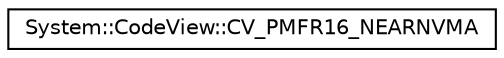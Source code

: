 digraph G
{
  edge [fontname="Helvetica",fontsize="10",labelfontname="Helvetica",labelfontsize="10"];
  node [fontname="Helvetica",fontsize="10",shape=record];
  rankdir="LR";
  Node1 [label="System::CodeView::CV_PMFR16_NEARNVMA",height=0.2,width=0.4,color="black", fillcolor="white", style="filled",URL="$struct_system_1_1_code_view_1_1_c_v___p_m_f_r16___n_e_a_r_n_v_m_a.html"];
}
